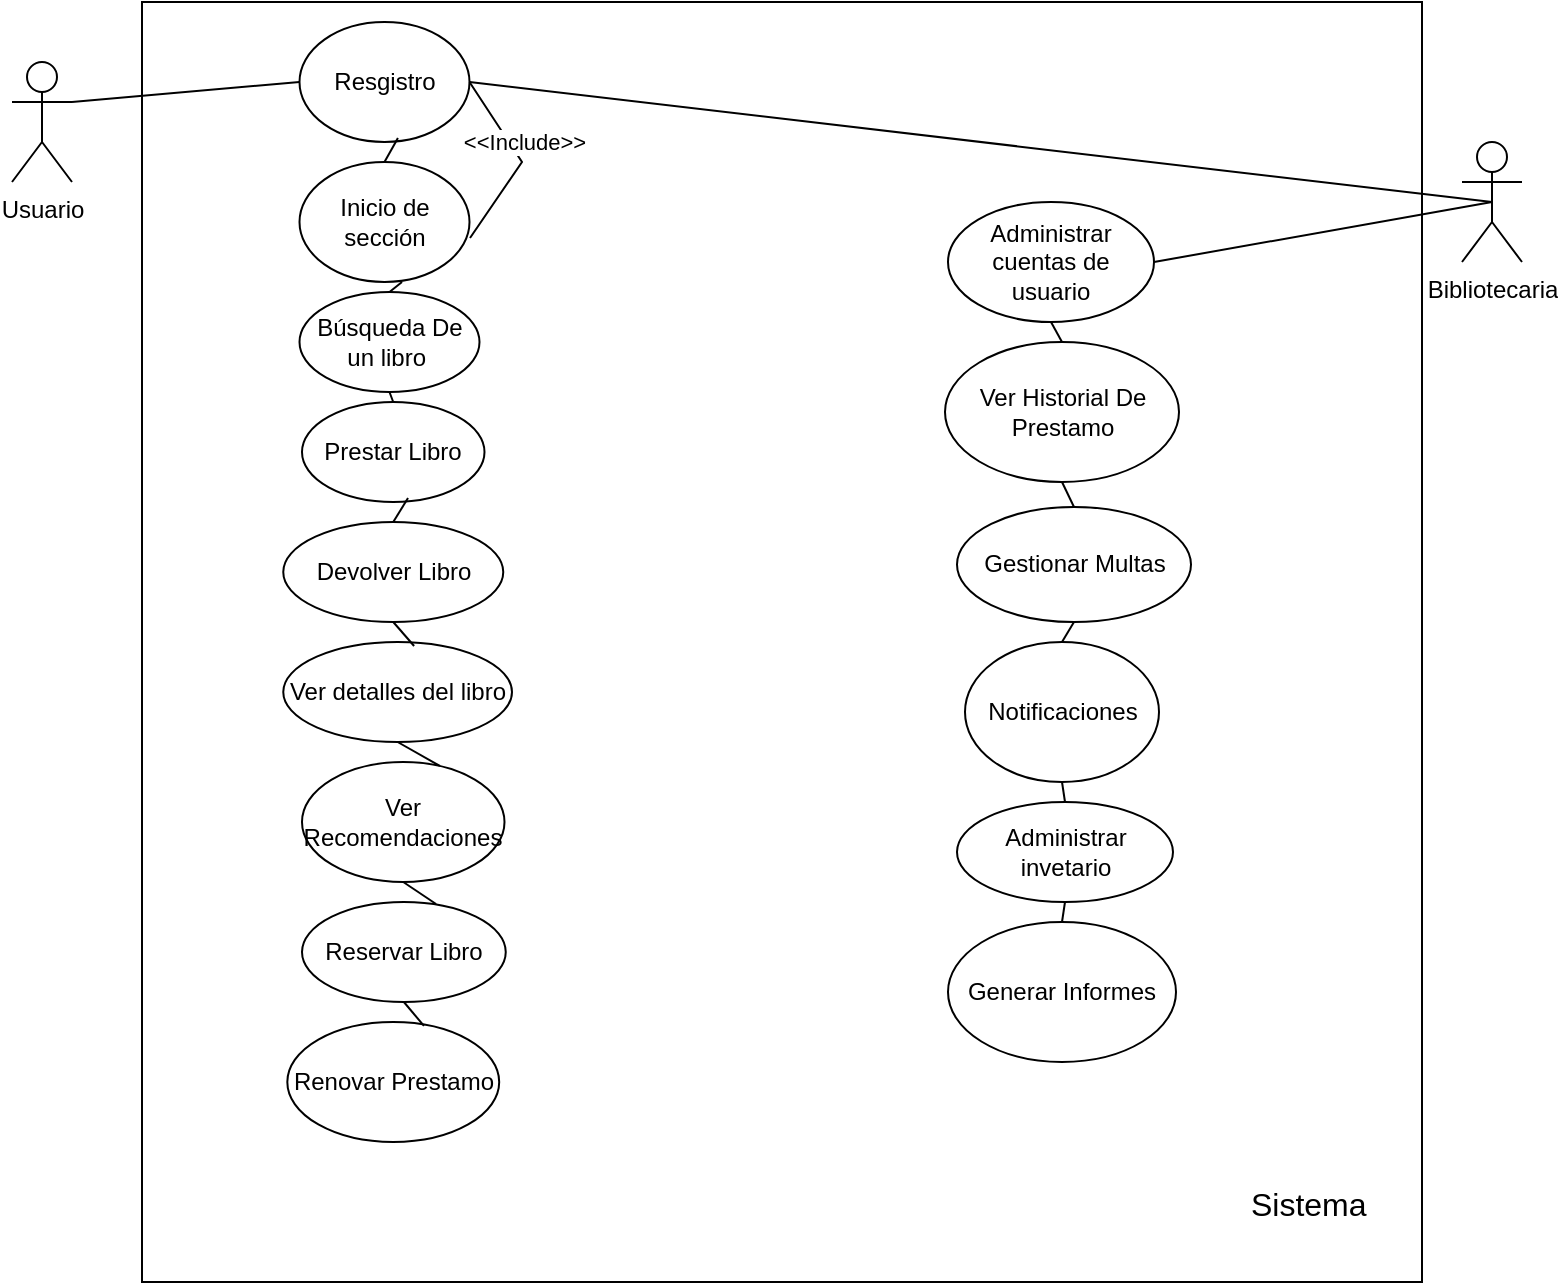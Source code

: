 <mxfile version="21.6.6" type="device">
  <diagram name="Página-1" id="-GnYnlEV1BG8clEGPdR3">
    <mxGraphModel dx="1120" dy="522" grid="1" gridSize="10" guides="1" tooltips="1" connect="1" arrows="1" fold="1" page="1" pageScale="1" pageWidth="827" pageHeight="1169" math="0" shadow="0">
      <root>
        <mxCell id="0" />
        <mxCell id="1" parent="0" />
        <mxCell id="ZcFm7ZKOEbG-pzqydENA-1" value="&lt;font style=&quot;vertical-align: inherit;&quot;&gt;&lt;font style=&quot;vertical-align: inherit;&quot;&gt;&lt;font style=&quot;vertical-align: inherit;&quot;&gt;&lt;font style=&quot;vertical-align: inherit;&quot;&gt;&lt;font style=&quot;vertical-align: inherit;&quot;&gt;&lt;font style=&quot;vertical-align: inherit;&quot;&gt;&lt;font style=&quot;vertical-align: inherit;&quot;&gt;&lt;font style=&quot;vertical-align: inherit;&quot;&gt;Usuario&lt;/font&gt;&lt;/font&gt;&lt;/font&gt;&lt;/font&gt;&lt;/font&gt;&lt;/font&gt;&lt;/font&gt;&lt;/font&gt;" style="shape=umlActor;verticalLabelPosition=bottom;verticalAlign=top;html=1;outlineConnect=0;" vertex="1" parent="1">
          <mxGeometry x="25" y="70" width="30" height="60" as="geometry" />
        </mxCell>
        <mxCell id="ZcFm7ZKOEbG-pzqydENA-10" value="&lt;br&gt;&lt;br&gt;&lt;br&gt;&lt;br&gt;&lt;br&gt;&lt;br&gt;&lt;br&gt;&lt;br&gt;&lt;br&gt;&lt;br&gt;&lt;br&gt;&lt;br&gt;&lt;br&gt;&lt;br&gt;&lt;br&gt;&lt;br&gt;&lt;br&gt;&lt;br&gt;&lt;br&gt;&lt;br&gt;&lt;br&gt;&lt;br&gt;&lt;br&gt;&lt;br&gt;&lt;br&gt;&lt;br&gt;&lt;br&gt;&lt;br&gt;&lt;br&gt;&lt;br&gt;&lt;br&gt;&lt;br&gt;&lt;font style=&quot;vertical-align: inherit;&quot;&gt;&lt;font style=&quot;vertical-align: inherit;&quot;&gt;&amp;nbsp; &amp;nbsp; &amp;nbsp; &amp;nbsp; &amp;nbsp; &amp;nbsp; &amp;nbsp; &amp;nbsp; &amp;nbsp; &amp;nbsp; &amp;nbsp; &amp;nbsp; &amp;nbsp; &amp;nbsp; &amp;nbsp; &amp;nbsp; &amp;nbsp; &amp;nbsp; &amp;nbsp; &amp;nbsp; &amp;nbsp; &amp;nbsp; &amp;nbsp; &amp;nbsp; &amp;nbsp; &amp;nbsp; &amp;nbsp; &amp;nbsp; &amp;nbsp; &amp;nbsp; &amp;nbsp; &amp;nbsp; &amp;nbsp; &amp;nbsp; &amp;nbsp; &amp;nbsp; &amp;nbsp; &amp;nbsp; &amp;nbsp; &amp;nbsp; &amp;nbsp; &amp;nbsp; &amp;nbsp; &amp;nbsp; &amp;nbsp; &amp;nbsp; &amp;nbsp; &amp;nbsp; &amp;nbsp; &amp;nbsp; &amp;nbsp; &amp;nbsp; &amp;nbsp; &amp;nbsp; &amp;nbsp; &amp;nbsp; &amp;nbsp; &amp;nbsp; &amp;nbsp; &lt;br&gt;&lt;br&gt;&lt;br&gt;&lt;br&gt;&lt;br&gt;&lt;br&gt;&lt;br&gt;&amp;nbsp; &amp;nbsp; &amp;nbsp; &amp;nbsp; &amp;nbsp; &amp;nbsp; &amp;nbsp; &amp;nbsp; &amp;nbsp; &amp;nbsp; &amp;nbsp; &amp;nbsp; &amp;nbsp; &amp;nbsp; &amp;nbsp; &amp;nbsp; &amp;nbsp; &amp;nbsp; &amp;nbsp; &amp;nbsp; &amp;nbsp; &amp;nbsp; &amp;nbsp; &amp;nbsp; &amp;nbsp; &amp;nbsp; &amp;nbsp; &amp;nbsp; &amp;nbsp; &amp;nbsp; &amp;nbsp; &amp;nbsp; &amp;nbsp; &amp;nbsp; &amp;nbsp; &amp;nbsp; &amp;nbsp; &amp;nbsp; &amp;nbsp; &amp;nbsp; &amp;nbsp; &amp;nbsp; &amp;nbsp; &amp;nbsp; &amp;nbsp; &amp;nbsp; &amp;nbsp; &amp;nbsp; &amp;nbsp; &amp;nbsp; &amp;nbsp; &amp;nbsp; &amp;nbsp; &amp;nbsp; &amp;nbsp; &amp;nbsp; &amp;nbsp; &amp;nbsp; &amp;nbsp; &amp;nbsp; &amp;nbsp; &amp;nbsp; &amp;nbsp; &amp;nbsp; &amp;nbsp; &amp;nbsp; &amp;nbsp; &amp;nbsp; &amp;nbsp; &amp;nbsp; &amp;nbsp; &amp;nbsp; &amp;nbsp; &amp;nbsp; &amp;nbsp; &amp;nbsp; &amp;nbsp; &amp;nbsp; &amp;nbsp;&amp;nbsp;&lt;font style=&quot;font-size: 16px;&quot;&gt;&lt;font style=&quot;vertical-align: inherit;&quot;&gt;&lt;font style=&quot;vertical-align: inherit;&quot;&gt;Sistema&lt;/font&gt;&lt;/font&gt;&lt;/font&gt;&lt;/font&gt;&lt;/font&gt;" style="whiteSpace=wrap;html=1;aspect=fixed;" vertex="1" parent="1">
          <mxGeometry x="90" y="40" width="640" height="640" as="geometry" />
        </mxCell>
        <mxCell id="ZcFm7ZKOEbG-pzqydENA-11" value="Administrar invetario" style="ellipse;whiteSpace=wrap;html=1;" vertex="1" parent="1">
          <mxGeometry x="497.5" y="440" width="108" height="50" as="geometry" />
        </mxCell>
        <mxCell id="ZcFm7ZKOEbG-pzqydENA-13" value="Prestar Libro" style="ellipse;whiteSpace=wrap;html=1;" vertex="1" parent="1">
          <mxGeometry x="170" y="240" width="91.25" height="50" as="geometry" />
        </mxCell>
        <mxCell id="ZcFm7ZKOEbG-pzqydENA-14" value="Gestionar Multas" style="ellipse;whiteSpace=wrap;html=1;" vertex="1" parent="1">
          <mxGeometry x="497.5" y="292.5" width="117" height="57.5" as="geometry" />
        </mxCell>
        <mxCell id="ZcFm7ZKOEbG-pzqydENA-15" value="Renovar Prestamo" style="ellipse;whiteSpace=wrap;html=1;" vertex="1" parent="1">
          <mxGeometry x="162.66" y="550" width="105.94" height="60" as="geometry" />
        </mxCell>
        <mxCell id="ZcFm7ZKOEbG-pzqydENA-16" value="Ver Historial De Prestamo" style="ellipse;whiteSpace=wrap;html=1;" vertex="1" parent="1">
          <mxGeometry x="491.5" y="210" width="117" height="70" as="geometry" />
        </mxCell>
        <mxCell id="ZcFm7ZKOEbG-pzqydENA-17" value="Resgistro" style="ellipse;whiteSpace=wrap;html=1;" vertex="1" parent="1">
          <mxGeometry x="168.75" y="50" width="85" height="60" as="geometry" />
        </mxCell>
        <mxCell id="ZcFm7ZKOEbG-pzqydENA-18" value="Reservar Libro" style="ellipse;whiteSpace=wrap;html=1;" vertex="1" parent="1">
          <mxGeometry x="170" y="490" width="101.88" height="50" as="geometry" />
        </mxCell>
        <mxCell id="ZcFm7ZKOEbG-pzqydENA-19" value="Ver detalles del libro" style="ellipse;whiteSpace=wrap;html=1;" vertex="1" parent="1">
          <mxGeometry x="160.63" y="360" width="114.37" height="50" as="geometry" />
        </mxCell>
        <mxCell id="ZcFm7ZKOEbG-pzqydENA-20" value="Devolver Libro" style="ellipse;whiteSpace=wrap;html=1;" vertex="1" parent="1">
          <mxGeometry x="160.63" y="300" width="110" height="50" as="geometry" />
        </mxCell>
        <mxCell id="ZcFm7ZKOEbG-pzqydENA-21" value="Inicio de sección" style="ellipse;whiteSpace=wrap;html=1;" vertex="1" parent="1">
          <mxGeometry x="168.75" y="120" width="85" height="60" as="geometry" />
        </mxCell>
        <mxCell id="ZcFm7ZKOEbG-pzqydENA-22" value="Búsqueda De un libro&amp;nbsp;" style="ellipse;whiteSpace=wrap;html=1;" vertex="1" parent="1">
          <mxGeometry x="168.75" y="185" width="90" height="50" as="geometry" />
        </mxCell>
        <mxCell id="ZcFm7ZKOEbG-pzqydENA-23" value="Ver Recomendaciones" style="ellipse;whiteSpace=wrap;html=1;" vertex="1" parent="1">
          <mxGeometry x="170" y="420" width="101.25" height="60" as="geometry" />
        </mxCell>
        <mxCell id="ZcFm7ZKOEbG-pzqydENA-24" value="Generar Informes" style="ellipse;whiteSpace=wrap;html=1;" vertex="1" parent="1">
          <mxGeometry x="493" y="500" width="114" height="70" as="geometry" />
        </mxCell>
        <mxCell id="ZcFm7ZKOEbG-pzqydENA-25" value="Notificaciones" style="ellipse;whiteSpace=wrap;html=1;" vertex="1" parent="1">
          <mxGeometry x="501.5" y="360" width="97" height="70" as="geometry" />
        </mxCell>
        <mxCell id="ZcFm7ZKOEbG-pzqydENA-26" value="Administrar cuentas de usuario" style="ellipse;whiteSpace=wrap;html=1;" vertex="1" parent="1">
          <mxGeometry x="493" y="140" width="103" height="60" as="geometry" />
        </mxCell>
        <mxCell id="ZcFm7ZKOEbG-pzqydENA-27" value="Bibliotecaria" style="shape=umlActor;verticalLabelPosition=bottom;verticalAlign=top;html=1;outlineConnect=0;" vertex="1" parent="1">
          <mxGeometry x="750" y="110" width="30" height="60" as="geometry" />
        </mxCell>
        <mxCell id="ZcFm7ZKOEbG-pzqydENA-29" value="" style="endArrow=none;html=1;rounded=0;exitX=1;exitY=0.333;exitDx=0;exitDy=0;exitPerimeter=0;entryX=0;entryY=0.5;entryDx=0;entryDy=0;" edge="1" parent="1" source="ZcFm7ZKOEbG-pzqydENA-1" target="ZcFm7ZKOEbG-pzqydENA-17">
          <mxGeometry width="50" height="50" relative="1" as="geometry">
            <mxPoint x="120" y="160" as="sourcePoint" />
            <mxPoint x="160" y="110" as="targetPoint" />
          </mxGeometry>
        </mxCell>
        <mxCell id="ZcFm7ZKOEbG-pzqydENA-30" value="" style="endArrow=none;html=1;rounded=0;entryX=1;entryY=0.5;entryDx=0;entryDy=0;exitX=1.003;exitY=0.633;exitDx=0;exitDy=0;exitPerimeter=0;" edge="1" parent="1" source="ZcFm7ZKOEbG-pzqydENA-21" target="ZcFm7ZKOEbG-pzqydENA-17">
          <mxGeometry width="50" height="50" relative="1" as="geometry">
            <mxPoint x="285" y="160" as="sourcePoint" />
            <mxPoint x="335" y="110" as="targetPoint" />
            <Array as="points">
              <mxPoint x="280" y="120" />
            </Array>
          </mxGeometry>
        </mxCell>
        <mxCell id="ZcFm7ZKOEbG-pzqydENA-31" value="&amp;lt;&amp;lt;Include&amp;gt;&amp;gt;" style="edgeLabel;html=1;align=center;verticalAlign=middle;resizable=0;points=[];" vertex="1" connectable="0" parent="ZcFm7ZKOEbG-pzqydENA-30">
          <mxGeometry x="0.205" y="-1" relative="1" as="geometry">
            <mxPoint x="6" y="-1" as="offset" />
          </mxGeometry>
        </mxCell>
        <mxCell id="ZcFm7ZKOEbG-pzqydENA-32" value="" style="endArrow=none;html=1;rounded=0;entryX=0.5;entryY=0.5;entryDx=0;entryDy=0;entryPerimeter=0;exitX=1;exitY=0.5;exitDx=0;exitDy=0;" edge="1" parent="1" source="ZcFm7ZKOEbG-pzqydENA-17" target="ZcFm7ZKOEbG-pzqydENA-27">
          <mxGeometry width="50" height="50" relative="1" as="geometry">
            <mxPoint x="260" y="90" as="sourcePoint" />
            <mxPoint x="520" y="240" as="targetPoint" />
          </mxGeometry>
        </mxCell>
        <mxCell id="MnsypS_ngehv-l2YLNQh-1" value="" style="endArrow=none;html=1;rounded=0;entryX=0.5;entryY=1;entryDx=0;entryDy=0;exitX=0.5;exitY=0;exitDx=0;exitDy=0;" edge="1" parent="1" source="ZcFm7ZKOEbG-pzqydENA-16" target="ZcFm7ZKOEbG-pzqydENA-26">
          <mxGeometry width="50" height="50" relative="1" as="geometry">
            <mxPoint x="443" y="250" as="sourcePoint" />
            <mxPoint x="493" y="200" as="targetPoint" />
          </mxGeometry>
        </mxCell>
        <mxCell id="MnsypS_ngehv-l2YLNQh-2" value="" style="endArrow=none;html=1;rounded=0;entryX=0.5;entryY=1;entryDx=0;entryDy=0;exitX=0.5;exitY=0;exitDx=0;exitDy=0;" edge="1" parent="1" source="ZcFm7ZKOEbG-pzqydENA-14" target="ZcFm7ZKOEbG-pzqydENA-16">
          <mxGeometry width="50" height="50" relative="1" as="geometry">
            <mxPoint x="460" y="330" as="sourcePoint" />
            <mxPoint x="510" y="280" as="targetPoint" />
          </mxGeometry>
        </mxCell>
        <mxCell id="MnsypS_ngehv-l2YLNQh-3" value="" style="endArrow=none;html=1;rounded=0;entryX=0.5;entryY=1;entryDx=0;entryDy=0;exitX=0.5;exitY=0;exitDx=0;exitDy=0;" edge="1" parent="1" source="ZcFm7ZKOEbG-pzqydENA-25" target="ZcFm7ZKOEbG-pzqydENA-14">
          <mxGeometry width="50" height="50" relative="1" as="geometry">
            <mxPoint x="470" y="390" as="sourcePoint" />
            <mxPoint x="520" y="340" as="targetPoint" />
          </mxGeometry>
        </mxCell>
        <mxCell id="MnsypS_ngehv-l2YLNQh-4" value="" style="endArrow=none;html=1;rounded=0;entryX=0.5;entryY=1;entryDx=0;entryDy=0;exitX=0.5;exitY=0;exitDx=0;exitDy=0;" edge="1" parent="1" source="ZcFm7ZKOEbG-pzqydENA-11" target="ZcFm7ZKOEbG-pzqydENA-25">
          <mxGeometry width="50" height="50" relative="1" as="geometry">
            <mxPoint x="451.5" y="475" as="sourcePoint" />
            <mxPoint x="501.5" y="425" as="targetPoint" />
          </mxGeometry>
        </mxCell>
        <mxCell id="MnsypS_ngehv-l2YLNQh-5" value="" style="endArrow=none;html=1;rounded=0;entryX=0.5;entryY=1;entryDx=0;entryDy=0;exitX=0.5;exitY=0;exitDx=0;exitDy=0;" edge="1" parent="1" source="ZcFm7ZKOEbG-pzqydENA-24" target="ZcFm7ZKOEbG-pzqydENA-11">
          <mxGeometry width="50" height="50" relative="1" as="geometry">
            <mxPoint x="451.5" y="540" as="sourcePoint" />
            <mxPoint x="501.5" y="490" as="targetPoint" />
          </mxGeometry>
        </mxCell>
        <mxCell id="MnsypS_ngehv-l2YLNQh-6" value="" style="endArrow=none;html=1;rounded=0;entryX=0.5;entryY=0.5;entryDx=0;entryDy=0;entryPerimeter=0;exitX=1;exitY=0.5;exitDx=0;exitDy=0;" edge="1" parent="1" source="ZcFm7ZKOEbG-pzqydENA-26" target="ZcFm7ZKOEbG-pzqydENA-27">
          <mxGeometry width="50" height="50" relative="1" as="geometry">
            <mxPoint x="630" y="200" as="sourcePoint" />
            <mxPoint x="680" y="150" as="targetPoint" />
          </mxGeometry>
        </mxCell>
        <mxCell id="MnsypS_ngehv-l2YLNQh-7" value="" style="endArrow=none;html=1;rounded=0;entryX=0.579;entryY=0.967;entryDx=0;entryDy=0;entryPerimeter=0;exitX=0.5;exitY=0;exitDx=0;exitDy=0;" edge="1" parent="1" source="ZcFm7ZKOEbG-pzqydENA-21" target="ZcFm7ZKOEbG-pzqydENA-17">
          <mxGeometry width="50" height="50" relative="1" as="geometry">
            <mxPoint x="300" y="195" as="sourcePoint" />
            <mxPoint x="350" y="145" as="targetPoint" />
          </mxGeometry>
        </mxCell>
        <mxCell id="MnsypS_ngehv-l2YLNQh-8" value="" style="endArrow=none;html=1;rounded=0;entryX=0.603;entryY=1;entryDx=0;entryDy=0;entryPerimeter=0;exitX=0.5;exitY=0;exitDx=0;exitDy=0;" edge="1" parent="1" source="ZcFm7ZKOEbG-pzqydENA-22" target="ZcFm7ZKOEbG-pzqydENA-21">
          <mxGeometry width="50" height="50" relative="1" as="geometry">
            <mxPoint x="261.25" y="300" as="sourcePoint" />
            <mxPoint x="311.25" y="250" as="targetPoint" />
          </mxGeometry>
        </mxCell>
        <mxCell id="MnsypS_ngehv-l2YLNQh-9" value="" style="endArrow=none;html=1;rounded=0;entryX=0.5;entryY=1;entryDx=0;entryDy=0;exitX=0.5;exitY=0;exitDx=0;exitDy=0;" edge="1" parent="1" source="ZcFm7ZKOEbG-pzqydENA-13" target="ZcFm7ZKOEbG-pzqydENA-22">
          <mxGeometry width="50" height="50" relative="1" as="geometry">
            <mxPoint x="300" y="330" as="sourcePoint" />
            <mxPoint x="350" y="280" as="targetPoint" />
          </mxGeometry>
        </mxCell>
        <mxCell id="MnsypS_ngehv-l2YLNQh-10" value="" style="endArrow=none;html=1;rounded=0;entryX=0.581;entryY=0.96;entryDx=0;entryDy=0;entryPerimeter=0;exitX=0.5;exitY=0;exitDx=0;exitDy=0;" edge="1" parent="1" source="ZcFm7ZKOEbG-pzqydENA-20" target="ZcFm7ZKOEbG-pzqydENA-13">
          <mxGeometry width="50" height="50" relative="1" as="geometry">
            <mxPoint x="280" y="360" as="sourcePoint" />
            <mxPoint x="330" y="310" as="targetPoint" />
          </mxGeometry>
        </mxCell>
        <mxCell id="MnsypS_ngehv-l2YLNQh-11" value="" style="endArrow=none;html=1;rounded=0;entryX=0.5;entryY=1;entryDx=0;entryDy=0;exitX=0.572;exitY=0.04;exitDx=0;exitDy=0;exitPerimeter=0;" edge="1" parent="1" source="ZcFm7ZKOEbG-pzqydENA-19" target="ZcFm7ZKOEbG-pzqydENA-20">
          <mxGeometry width="50" height="50" relative="1" as="geometry">
            <mxPoint x="290" y="450" as="sourcePoint" />
            <mxPoint x="340" y="400" as="targetPoint" />
          </mxGeometry>
        </mxCell>
        <mxCell id="MnsypS_ngehv-l2YLNQh-12" value="" style="endArrow=none;html=1;rounded=0;entryX=0.5;entryY=1;entryDx=0;entryDy=0;exitX=0.681;exitY=0.033;exitDx=0;exitDy=0;exitPerimeter=0;" edge="1" parent="1" source="ZcFm7ZKOEbG-pzqydENA-23" target="ZcFm7ZKOEbG-pzqydENA-19">
          <mxGeometry width="50" height="50" relative="1" as="geometry">
            <mxPoint x="300" y="475" as="sourcePoint" />
            <mxPoint x="350" y="420" as="targetPoint" />
          </mxGeometry>
        </mxCell>
        <mxCell id="MnsypS_ngehv-l2YLNQh-13" value="" style="endArrow=none;html=1;rounded=0;entryX=0.5;entryY=1;entryDx=0;entryDy=0;exitX=0.658;exitY=0.02;exitDx=0;exitDy=0;exitPerimeter=0;" edge="1" parent="1" source="ZcFm7ZKOEbG-pzqydENA-18" target="ZcFm7ZKOEbG-pzqydENA-23">
          <mxGeometry width="50" height="50" relative="1" as="geometry">
            <mxPoint x="290" y="510" as="sourcePoint" />
            <mxPoint x="340" y="460" as="targetPoint" />
          </mxGeometry>
        </mxCell>
        <mxCell id="MnsypS_ngehv-l2YLNQh-14" value="" style="endArrow=none;html=1;rounded=0;entryX=0.5;entryY=1;entryDx=0;entryDy=0;exitX=0.645;exitY=0.033;exitDx=0;exitDy=0;exitPerimeter=0;" edge="1" parent="1" source="ZcFm7ZKOEbG-pzqydENA-15" target="ZcFm7ZKOEbG-pzqydENA-18">
          <mxGeometry width="50" height="50" relative="1" as="geometry">
            <mxPoint x="290" y="570" as="sourcePoint" />
            <mxPoint x="340" y="520" as="targetPoint" />
          </mxGeometry>
        </mxCell>
      </root>
    </mxGraphModel>
  </diagram>
</mxfile>
